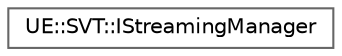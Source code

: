 digraph "Graphical Class Hierarchy"
{
 // INTERACTIVE_SVG=YES
 // LATEX_PDF_SIZE
  bgcolor="transparent";
  edge [fontname=Helvetica,fontsize=10,labelfontname=Helvetica,labelfontsize=10];
  node [fontname=Helvetica,fontsize=10,shape=box,height=0.2,width=0.4];
  rankdir="LR";
  Node0 [id="Node000000",label="UE::SVT::IStreamingManager",height=0.2,width=0.4,color="grey40", fillcolor="white", style="filled",URL="$d3/d55/classUE_1_1SVT_1_1IStreamingManager.html",tooltip=" "];
}
